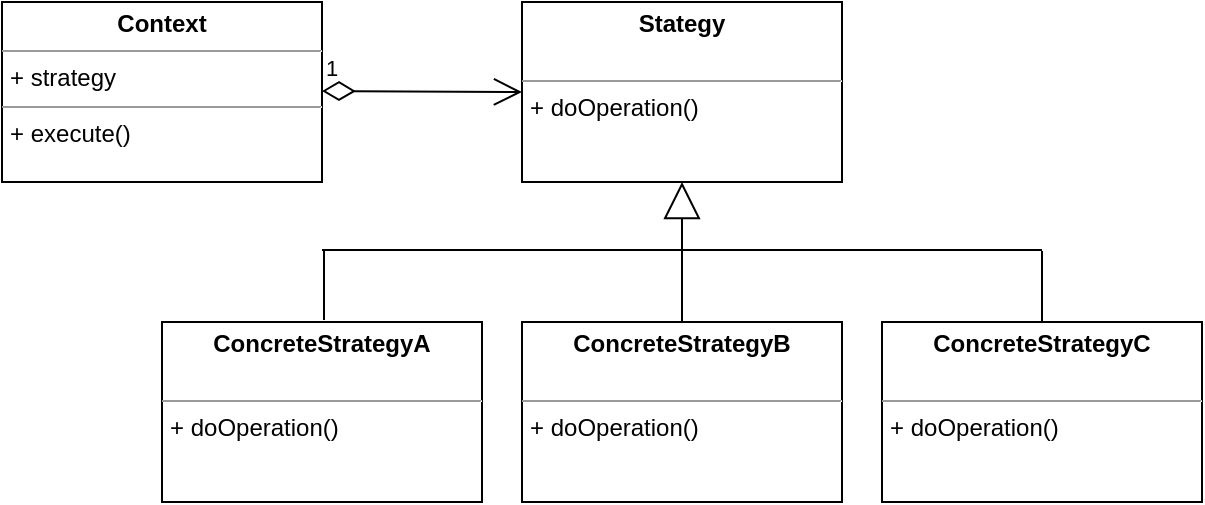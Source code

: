 <mxfile version="20.3.0" type="device"><diagram id="m9wVsGKpjTA2suVoTnnd" name="Seite-1"><mxGraphModel dx="782" dy="539" grid="1" gridSize="10" guides="1" tooltips="1" connect="1" arrows="1" fold="1" page="1" pageScale="1" pageWidth="1169" pageHeight="827" math="0" shadow="0"><root><mxCell id="0"/><mxCell id="1" parent="0"/><mxCell id="BmPA4eZg9JvYcYI3pJL4-1" value="&lt;p style=&quot;margin:0px;margin-top:4px;text-align:center;&quot;&gt;&lt;b&gt;Context&lt;/b&gt;&lt;/p&gt;&lt;hr size=&quot;1&quot;&gt;&lt;p style=&quot;margin:0px;margin-left:4px;&quot;&gt;+ strategy&lt;/p&gt;&lt;hr size=&quot;1&quot;&gt;&lt;p style=&quot;margin:0px;margin-left:4px;&quot;&gt;+ execute()&lt;/p&gt;" style="verticalAlign=top;align=left;overflow=fill;fontSize=12;fontFamily=Helvetica;html=1;" vertex="1" parent="1"><mxGeometry x="80" y="400" width="160" height="90" as="geometry"/></mxCell><mxCell id="BmPA4eZg9JvYcYI3pJL4-2" value="&lt;p style=&quot;margin:0px;margin-top:4px;text-align:center;&quot;&gt;&lt;b&gt;Stategy&lt;/b&gt;&lt;/p&gt;&lt;p style=&quot;margin:0px;margin-left:4px;&quot;&gt;&lt;br&gt;&lt;/p&gt;&lt;hr size=&quot;1&quot;&gt;&lt;p style=&quot;margin:0px;margin-left:4px;&quot;&gt;+ doOperation()&lt;/p&gt;" style="verticalAlign=top;align=left;overflow=fill;fontSize=12;fontFamily=Helvetica;html=1;" vertex="1" parent="1"><mxGeometry x="340" y="400" width="160" height="90" as="geometry"/></mxCell><mxCell id="BmPA4eZg9JvYcYI3pJL4-3" value="&lt;p style=&quot;margin:0px;margin-top:4px;text-align:center;&quot;&gt;&lt;b&gt;ConcreteStrategyA&lt;/b&gt;&lt;/p&gt;&lt;p style=&quot;margin:0px;margin-left:4px;&quot;&gt;&lt;br&gt;&lt;/p&gt;&lt;hr size=&quot;1&quot;&gt;&lt;p style=&quot;margin:0px;margin-left:4px;&quot;&gt;+ doOperation()&lt;/p&gt;" style="verticalAlign=top;align=left;overflow=fill;fontSize=12;fontFamily=Helvetica;html=1;" vertex="1" parent="1"><mxGeometry x="160" y="560" width="160" height="90" as="geometry"/></mxCell><mxCell id="BmPA4eZg9JvYcYI3pJL4-4" value="&lt;p style=&quot;margin:0px;margin-top:4px;text-align:center;&quot;&gt;&lt;b&gt;ConcreteStrategyB&lt;/b&gt;&lt;/p&gt;&lt;p style=&quot;margin:0px;margin-left:4px;&quot;&gt;&lt;br&gt;&lt;/p&gt;&lt;hr size=&quot;1&quot;&gt;&lt;p style=&quot;margin:0px;margin-left:4px;&quot;&gt;+ doOperation()&lt;/p&gt;" style="verticalAlign=top;align=left;overflow=fill;fontSize=12;fontFamily=Helvetica;html=1;" vertex="1" parent="1"><mxGeometry x="340" y="560" width="160" height="90" as="geometry"/></mxCell><mxCell id="BmPA4eZg9JvYcYI3pJL4-5" value="&lt;p style=&quot;margin:0px;margin-top:4px;text-align:center;&quot;&gt;&lt;b&gt;ConcreteStrategyC&lt;/b&gt;&lt;/p&gt;&lt;p style=&quot;margin:0px;margin-left:4px;&quot;&gt;&lt;br&gt;&lt;/p&gt;&lt;hr size=&quot;1&quot;&gt;&lt;p style=&quot;margin:0px;margin-left:4px;&quot;&gt;+ doOperation()&lt;/p&gt;" style="verticalAlign=top;align=left;overflow=fill;fontSize=12;fontFamily=Helvetica;html=1;" vertex="1" parent="1"><mxGeometry x="520" y="560" width="160" height="90" as="geometry"/></mxCell><mxCell id="BmPA4eZg9JvYcYI3pJL4-7" value="1" style="endArrow=open;html=1;endSize=12;startArrow=diamondThin;startSize=14;startFill=0;edgeStyle=orthogonalEdgeStyle;align=left;verticalAlign=bottom;rounded=0;entryX=0;entryY=0.5;entryDx=0;entryDy=0;" edge="1" parent="1" target="BmPA4eZg9JvYcYI3pJL4-2"><mxGeometry x="-1" y="3" relative="1" as="geometry"><mxPoint x="240" y="444.5" as="sourcePoint"/><mxPoint x="400" y="444.5" as="targetPoint"/></mxGeometry></mxCell><mxCell id="BmPA4eZg9JvYcYI3pJL4-8" value="" style="endArrow=block;endSize=16;endFill=0;html=1;rounded=0;entryX=0.5;entryY=1;entryDx=0;entryDy=0;exitX=0.5;exitY=0;exitDx=0;exitDy=0;" edge="1" parent="1" source="BmPA4eZg9JvYcYI3pJL4-4" target="BmPA4eZg9JvYcYI3pJL4-2"><mxGeometry x="-1" y="-20" width="160" relative="1" as="geometry"><mxPoint x="420" y="520" as="sourcePoint"/><mxPoint x="480" y="530" as="targetPoint"/><mxPoint x="-20" y="20" as="offset"/></mxGeometry></mxCell><mxCell id="BmPA4eZg9JvYcYI3pJL4-9" value="" style="line;strokeWidth=1;fillColor=none;align=left;verticalAlign=middle;spacingTop=-1;spacingLeft=3;spacingRight=3;rotatable=0;labelPosition=right;points=[];portConstraint=eastwest;strokeColor=inherit;" vertex="1" parent="1"><mxGeometry x="240" y="520" width="360" height="8" as="geometry"/></mxCell><mxCell id="BmPA4eZg9JvYcYI3pJL4-10" value="" style="line;strokeWidth=1;fillColor=none;align=left;verticalAlign=middle;spacingTop=-1;spacingLeft=3;spacingRight=3;rotatable=1;labelPosition=right;points=[];portConstraint=eastwest;strokeColor=inherit;rotation=-90;" vertex="1" parent="1"><mxGeometry x="582.5" y="518" width="35" height="48" as="geometry"/></mxCell><mxCell id="BmPA4eZg9JvYcYI3pJL4-11" value="" style="line;strokeWidth=1;fillColor=none;align=left;verticalAlign=middle;spacingTop=-1;spacingLeft=3;spacingRight=3;rotatable=1;labelPosition=right;points=[];portConstraint=eastwest;strokeColor=inherit;rotation=-90;" vertex="1" parent="1"><mxGeometry x="223.5" y="517.5" width="35" height="48" as="geometry"/></mxCell></root></mxGraphModel></diagram></mxfile>